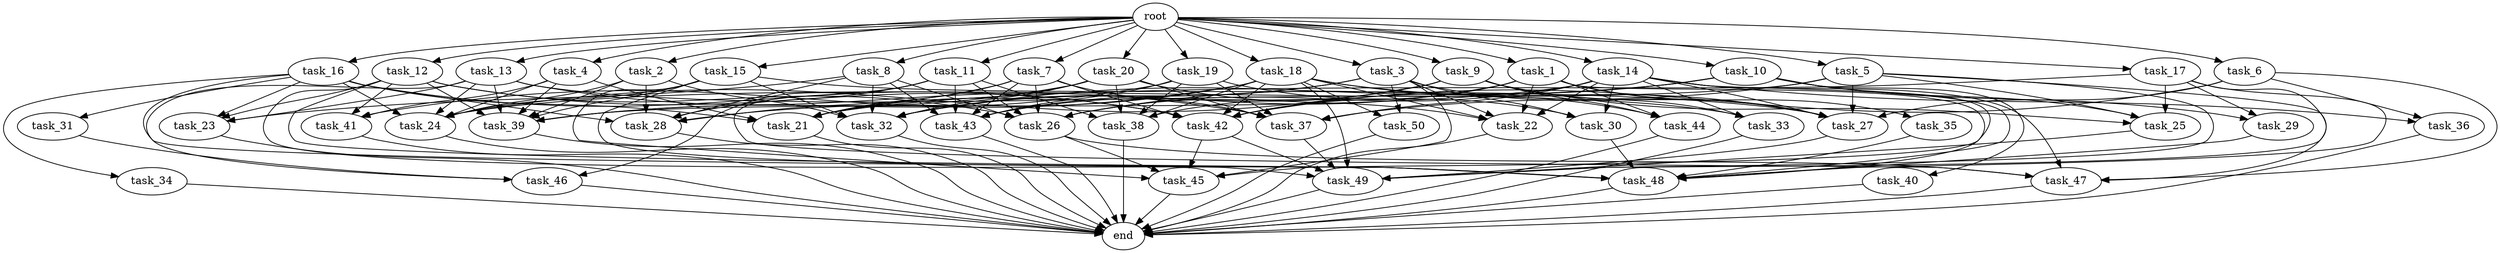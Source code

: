 digraph G {
  root [size="0.000000e+00"];
  task_1 [size="5.797759e+10"];
  task_2 [size="5.534907e+10"];
  task_3 [size="5.256419e+10"];
  task_4 [size="5.711113e+10"];
  task_5 [size="8.272945e+10"];
  task_6 [size="6.275103e+10"];
  task_7 [size="9.904031e+10"];
  task_8 [size="7.395518e+10"];
  task_9 [size="8.536611e+09"];
  task_10 [size="4.249150e+10"];
  task_11 [size="2.245444e+10"];
  task_12 [size="3.475697e+10"];
  task_13 [size="4.947112e+10"];
  task_14 [size="5.104515e+09"];
  task_15 [size="7.086506e+10"];
  task_16 [size="3.887423e+10"];
  task_17 [size="8.750660e+10"];
  task_18 [size="9.892296e+10"];
  task_19 [size="1.805129e+10"];
  task_20 [size="3.476099e+10"];
  task_21 [size="5.634424e+10"];
  task_22 [size="7.867328e+09"];
  task_23 [size="2.505146e+10"];
  task_24 [size="2.351371e+10"];
  task_25 [size="9.412973e+10"];
  task_26 [size="1.342297e+10"];
  task_27 [size="2.816393e+10"];
  task_28 [size="5.864514e+10"];
  task_29 [size="7.185181e+10"];
  task_30 [size="1.008047e+09"];
  task_31 [size="4.879087e+10"];
  task_32 [size="2.038791e+10"];
  task_33 [size="1.080084e+10"];
  task_34 [size="6.059781e+10"];
  task_35 [size="5.707110e+10"];
  task_36 [size="5.024593e+10"];
  task_37 [size="4.253048e+10"];
  task_38 [size="4.667443e+10"];
  task_39 [size="6.822064e+10"];
  task_40 [size="1.707759e+09"];
  task_41 [size="5.242130e+10"];
  task_42 [size="6.673902e+10"];
  task_43 [size="2.262996e+10"];
  task_44 [size="3.883677e+10"];
  task_45 [size="4.201192e+10"];
  task_46 [size="1.499909e+10"];
  task_47 [size="1.927289e+10"];
  task_48 [size="4.132867e+10"];
  task_49 [size="3.483632e+10"];
  task_50 [size="4.705029e+10"];
  end [size="0.000000e+00"];

  root -> task_1 [size="1.000000e-12"];
  root -> task_2 [size="1.000000e-12"];
  root -> task_3 [size="1.000000e-12"];
  root -> task_4 [size="1.000000e-12"];
  root -> task_5 [size="1.000000e-12"];
  root -> task_6 [size="1.000000e-12"];
  root -> task_7 [size="1.000000e-12"];
  root -> task_8 [size="1.000000e-12"];
  root -> task_9 [size="1.000000e-12"];
  root -> task_10 [size="1.000000e-12"];
  root -> task_11 [size="1.000000e-12"];
  root -> task_12 [size="1.000000e-12"];
  root -> task_13 [size="1.000000e-12"];
  root -> task_14 [size="1.000000e-12"];
  root -> task_15 [size="1.000000e-12"];
  root -> task_16 [size="1.000000e-12"];
  root -> task_17 [size="1.000000e-12"];
  root -> task_18 [size="1.000000e-12"];
  root -> task_19 [size="1.000000e-12"];
  root -> task_20 [size="1.000000e-12"];
  task_1 -> task_22 [size="1.573466e+07"];
  task_1 -> task_27 [size="3.520492e+07"];
  task_1 -> task_32 [size="2.912559e+07"];
  task_1 -> task_35 [size="5.707110e+08"];
  task_1 -> task_38 [size="9.334885e+07"];
  task_1 -> task_42 [size="9.534146e+07"];
  task_1 -> task_44 [size="1.294559e+08"];
  task_1 -> task_48 [size="4.592074e+07"];
  task_2 -> task_24 [size="3.359102e+07"];
  task_2 -> task_28 [size="9.774190e+07"];
  task_2 -> task_32 [size="2.912559e+07"];
  task_2 -> task_39 [size="8.527580e+07"];
  task_3 -> task_22 [size="1.573466e+07"];
  task_3 -> task_27 [size="3.520492e+07"];
  task_3 -> task_30 [size="3.360157e+06"];
  task_3 -> task_32 [size="2.912559e+07"];
  task_3 -> task_43 [size="3.771660e+07"];
  task_3 -> task_45 [size="8.402384e+07"];
  task_3 -> task_50 [size="2.352514e+08"];
  task_4 -> task_21 [size="9.390707e+07"];
  task_4 -> task_24 [size="3.359102e+07"];
  task_4 -> task_39 [size="8.527580e+07"];
  task_4 -> task_41 [size="1.747377e+08"];
  task_5 -> task_24 [size="3.359102e+07"];
  task_5 -> task_25 [size="2.353243e+08"];
  task_5 -> task_27 [size="3.520492e+07"];
  task_5 -> task_37 [size="7.088413e+07"];
  task_5 -> task_47 [size="3.854578e+07"];
  task_5 -> task_49 [size="4.354540e+07"];
  task_6 -> task_27 [size="3.520492e+07"];
  task_6 -> task_36 [size="2.512296e+08"];
  task_6 -> task_42 [size="9.534146e+07"];
  task_6 -> task_47 [size="3.854578e+07"];
  task_7 -> task_21 [size="9.390707e+07"];
  task_7 -> task_26 [size="1.917567e+07"];
  task_7 -> task_28 [size="9.774190e+07"];
  task_7 -> task_37 [size="7.088413e+07"];
  task_7 -> task_42 [size="9.534146e+07"];
  task_7 -> task_43 [size="3.771660e+07"];
  task_8 -> task_23 [size="6.262865e+07"];
  task_8 -> task_26 [size="1.917567e+07"];
  task_8 -> task_28 [size="9.774190e+07"];
  task_8 -> task_32 [size="2.912559e+07"];
  task_8 -> task_43 [size="3.771660e+07"];
  task_9 -> task_24 [size="3.359102e+07"];
  task_9 -> task_25 [size="2.353243e+08"];
  task_9 -> task_26 [size="1.917567e+07"];
  task_9 -> task_27 [size="3.520492e+07"];
  task_9 -> task_33 [size="3.600279e+07"];
  task_9 -> task_43 [size="3.771660e+07"];
  task_9 -> task_44 [size="1.294559e+08"];
  task_10 -> task_25 [size="2.353243e+08"];
  task_10 -> task_26 [size="1.917567e+07"];
  task_10 -> task_29 [size="3.592591e+08"];
  task_10 -> task_32 [size="2.912559e+07"];
  task_10 -> task_40 [size="1.707759e+07"];
  task_10 -> task_42 [size="9.534146e+07"];
  task_10 -> task_45 [size="8.402384e+07"];
  task_11 -> task_26 [size="1.917567e+07"];
  task_11 -> task_28 [size="9.774190e+07"];
  task_11 -> task_38 [size="9.334885e+07"];
  task_11 -> task_43 [size="3.771660e+07"];
  task_11 -> task_46 [size="4.999698e+07"];
  task_11 -> task_47 [size="3.854578e+07"];
  task_12 -> task_23 [size="6.262865e+07"];
  task_12 -> task_26 [size="1.917567e+07"];
  task_12 -> task_39 [size="8.527580e+07"];
  task_12 -> task_41 [size="1.747377e+08"];
  task_12 -> task_42 [size="9.534146e+07"];
  task_12 -> task_48 [size="4.592074e+07"];
  task_12 -> task_49 [size="4.354540e+07"];
  task_13 -> task_23 [size="6.262865e+07"];
  task_13 -> task_24 [size="3.359102e+07"];
  task_13 -> task_33 [size="3.600279e+07"];
  task_13 -> task_37 [size="7.088413e+07"];
  task_13 -> task_39 [size="8.527580e+07"];
  task_13 -> task_46 [size="4.999698e+07"];
  task_14 -> task_22 [size="1.573466e+07"];
  task_14 -> task_26 [size="1.917567e+07"];
  task_14 -> task_27 [size="3.520492e+07"];
  task_14 -> task_30 [size="3.360157e+06"];
  task_14 -> task_33 [size="3.600279e+07"];
  task_14 -> task_36 [size="2.512296e+08"];
  task_14 -> task_37 [size="7.088413e+07"];
  task_14 -> task_39 [size="8.527580e+07"];
  task_14 -> task_47 [size="3.854578e+07"];
  task_14 -> task_48 [size="4.592074e+07"];
  task_15 -> task_24 [size="3.359102e+07"];
  task_15 -> task_27 [size="3.520492e+07"];
  task_15 -> task_32 [size="2.912559e+07"];
  task_15 -> task_39 [size="8.527580e+07"];
  task_15 -> task_45 [size="8.402384e+07"];
  task_15 -> task_48 [size="4.592074e+07"];
  task_16 -> task_21 [size="9.390707e+07"];
  task_16 -> task_23 [size="6.262865e+07"];
  task_16 -> task_24 [size="3.359102e+07"];
  task_16 -> task_28 [size="9.774190e+07"];
  task_16 -> task_31 [size="4.879087e+08"];
  task_16 -> task_34 [size="6.059781e+08"];
  task_16 -> task_42 [size="9.534146e+07"];
  task_16 -> task_48 [size="4.592074e+07"];
  task_17 -> task_21 [size="9.390707e+07"];
  task_17 -> task_25 [size="2.353243e+08"];
  task_17 -> task_29 [size="3.592591e+08"];
  task_17 -> task_48 [size="4.592074e+07"];
  task_17 -> task_49 [size="4.354540e+07"];
  task_18 -> task_21 [size="9.390707e+07"];
  task_18 -> task_22 [size="1.573466e+07"];
  task_18 -> task_27 [size="3.520492e+07"];
  task_18 -> task_28 [size="9.774190e+07"];
  task_18 -> task_38 [size="9.334885e+07"];
  task_18 -> task_41 [size="1.747377e+08"];
  task_18 -> task_42 [size="9.534146e+07"];
  task_18 -> task_44 [size="1.294559e+08"];
  task_18 -> task_49 [size="4.354540e+07"];
  task_18 -> task_50 [size="2.352514e+08"];
  task_19 -> task_30 [size="3.360157e+06"];
  task_19 -> task_37 [size="7.088413e+07"];
  task_19 -> task_38 [size="9.334885e+07"];
  task_19 -> task_39 [size="8.527580e+07"];
  task_19 -> task_43 [size="3.771660e+07"];
  task_20 -> task_21 [size="9.390707e+07"];
  task_20 -> task_22 [size="1.573466e+07"];
  task_20 -> task_32 [size="2.912559e+07"];
  task_20 -> task_37 [size="7.088413e+07"];
  task_20 -> task_38 [size="9.334885e+07"];
  task_20 -> task_39 [size="8.527580e+07"];
  task_21 -> end [size="1.000000e-12"];
  task_22 -> end [size="1.000000e-12"];
  task_23 -> end [size="1.000000e-12"];
  task_24 -> end [size="1.000000e-12"];
  task_25 -> task_49 [size="4.354540e+07"];
  task_26 -> task_45 [size="8.402384e+07"];
  task_26 -> task_47 [size="3.854578e+07"];
  task_27 -> task_49 [size="4.354540e+07"];
  task_28 -> end [size="1.000000e-12"];
  task_29 -> task_48 [size="4.592074e+07"];
  task_30 -> task_48 [size="4.592074e+07"];
  task_31 -> task_46 [size="4.999698e+07"];
  task_32 -> end [size="1.000000e-12"];
  task_33 -> end [size="1.000000e-12"];
  task_34 -> end [size="1.000000e-12"];
  task_35 -> task_48 [size="4.592074e+07"];
  task_36 -> end [size="1.000000e-12"];
  task_37 -> task_49 [size="4.354540e+07"];
  task_38 -> end [size="1.000000e-12"];
  task_39 -> end [size="1.000000e-12"];
  task_40 -> end [size="1.000000e-12"];
  task_41 -> end [size="1.000000e-12"];
  task_42 -> task_45 [size="8.402384e+07"];
  task_42 -> task_49 [size="4.354540e+07"];
  task_43 -> end [size="1.000000e-12"];
  task_44 -> end [size="1.000000e-12"];
  task_45 -> end [size="1.000000e-12"];
  task_46 -> end [size="1.000000e-12"];
  task_47 -> end [size="1.000000e-12"];
  task_48 -> end [size="1.000000e-12"];
  task_49 -> end [size="1.000000e-12"];
  task_50 -> end [size="1.000000e-12"];
}
